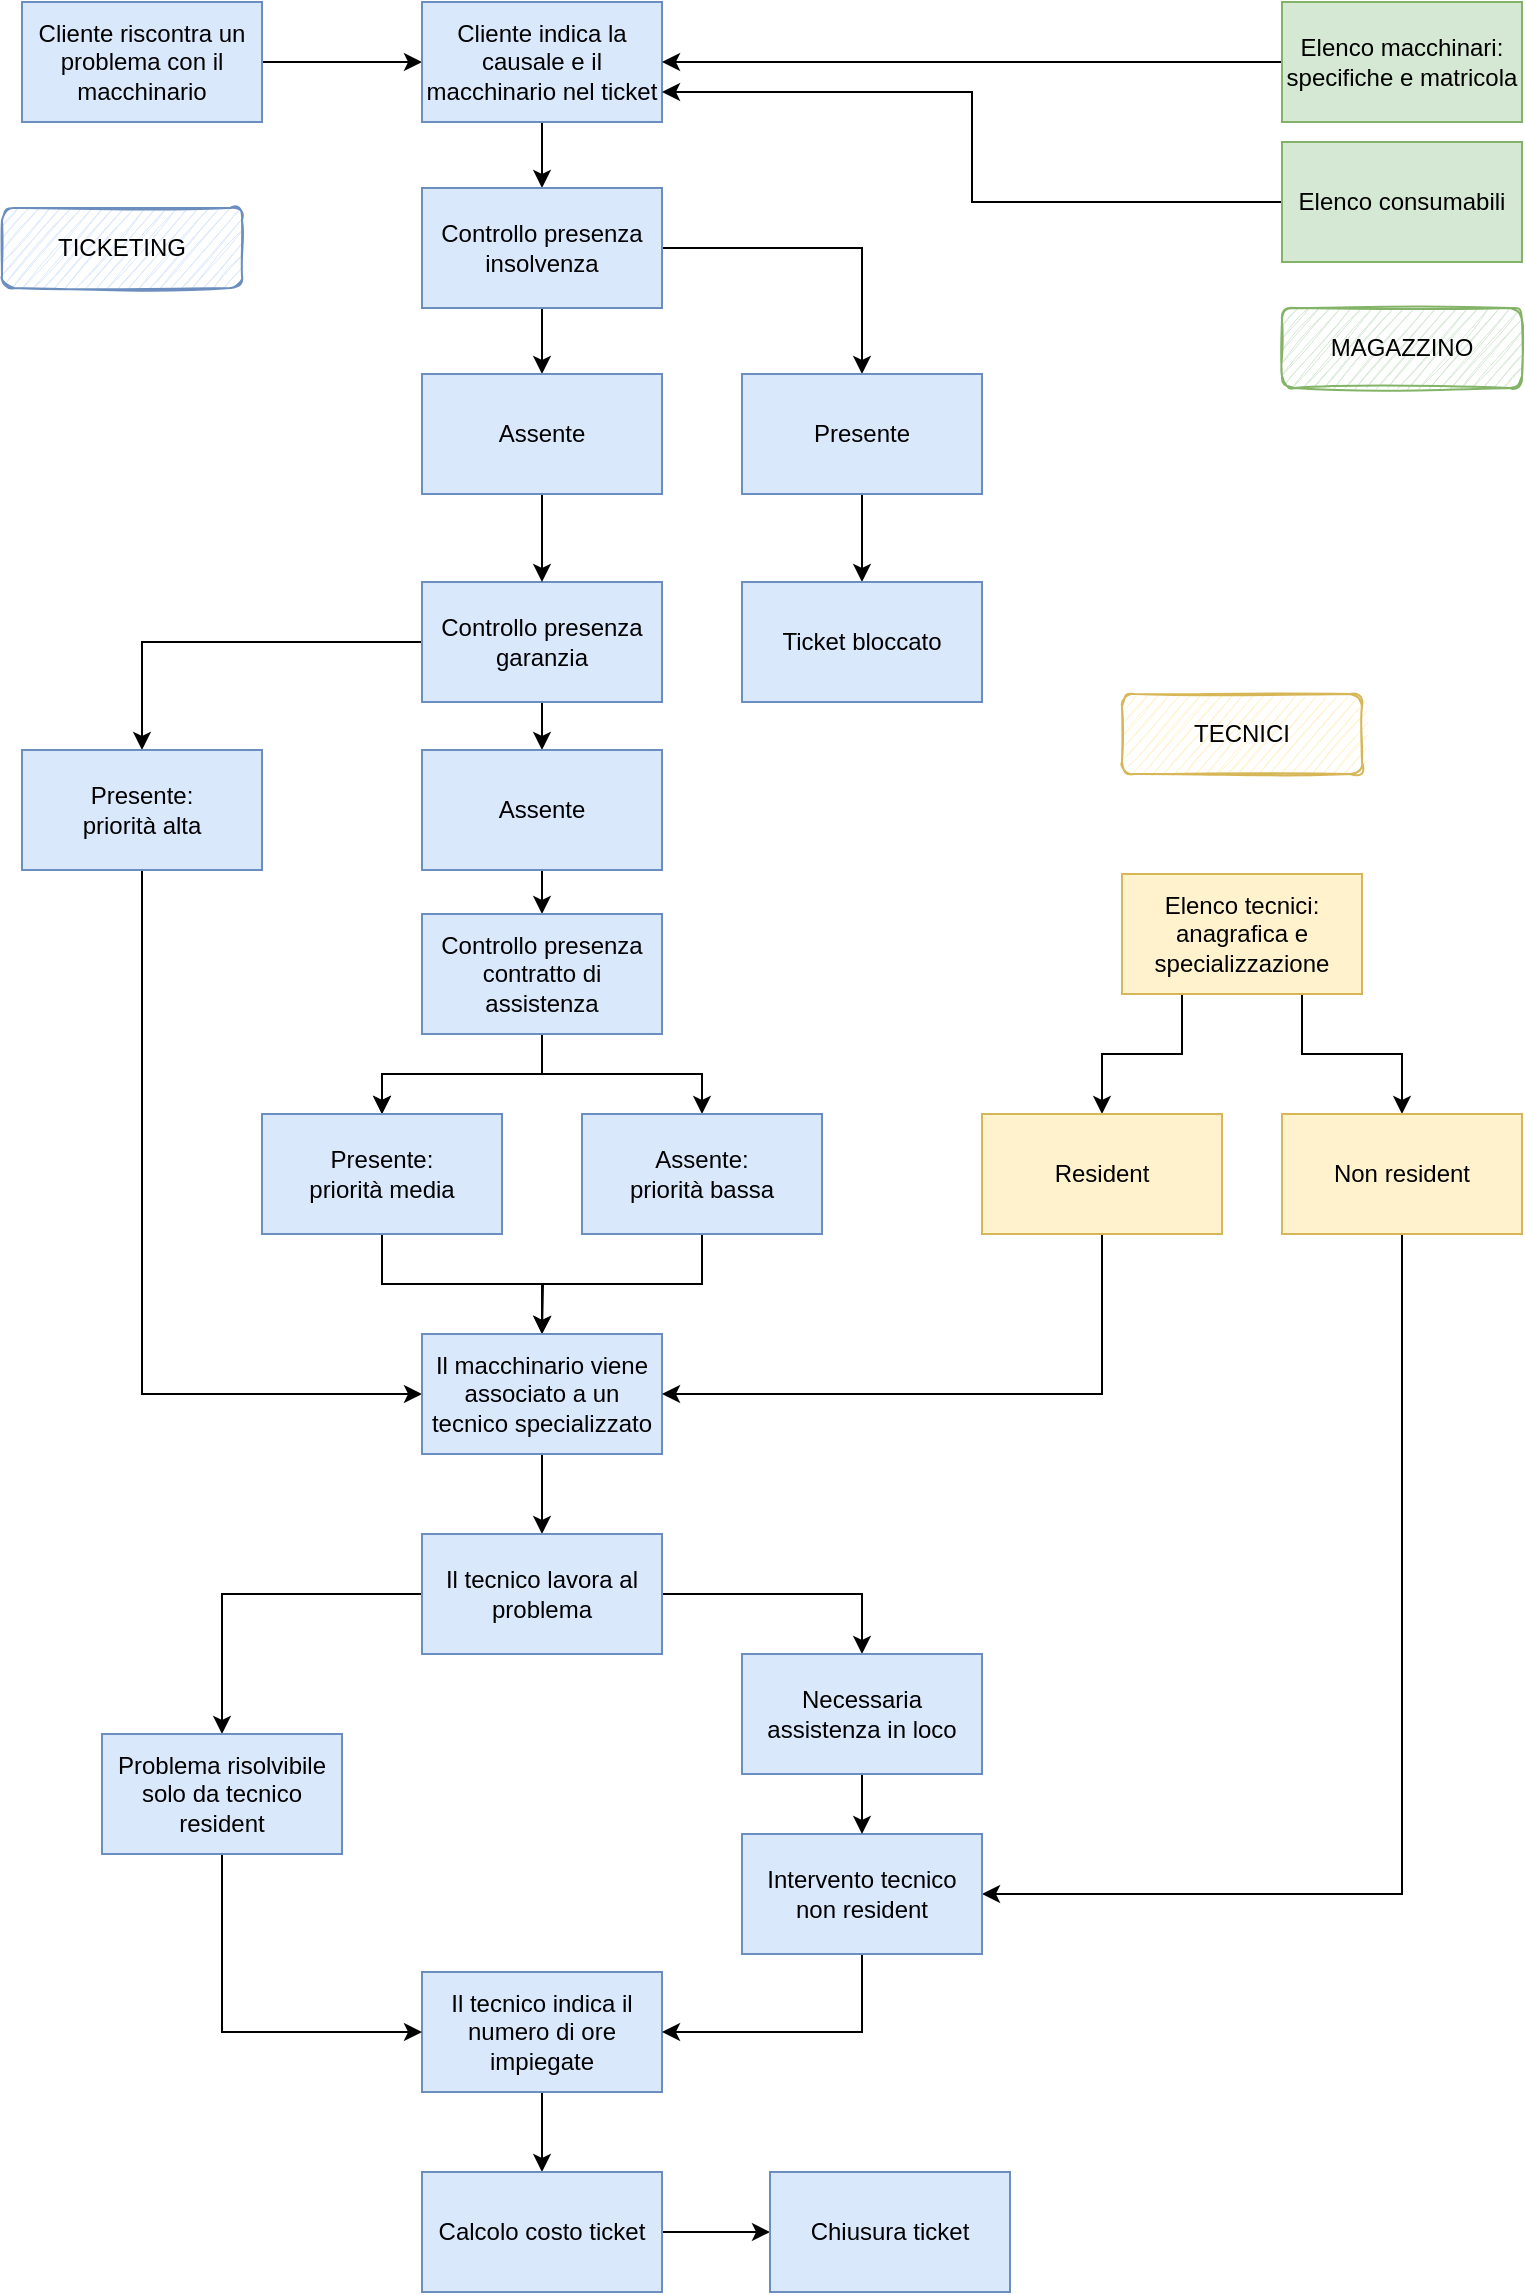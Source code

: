 <mxfile version="20.2.3" type="device"><diagram id="AF3BLjOtAkD1vv2ubx13" name="Pagina-1"><mxGraphModel dx="1038" dy="641" grid="1" gridSize="10" guides="1" tooltips="1" connect="1" arrows="1" fold="1" page="1" pageScale="1" pageWidth="827" pageHeight="1169" math="0" shadow="0"><root><mxCell id="0"/><mxCell id="1" parent="0"/><mxCell id="ovY78pWGqtdHMweWwHDV-5" style="edgeStyle=orthogonalEdgeStyle;rounded=0;orthogonalLoop=1;jettySize=auto;html=1;exitX=1;exitY=0.5;exitDx=0;exitDy=0;" parent="1" source="OqXhbh5A5tVkyaR427zE-2" target="OqXhbh5A5tVkyaR427zE-5" edge="1"><mxGeometry relative="1" as="geometry"/></mxCell><mxCell id="OqXhbh5A5tVkyaR427zE-2" value="Cliente riscontra un problema con il macchinario" style="rounded=0;whiteSpace=wrap;html=1;fillColor=#dae8fc;strokeColor=#6c8ebf;" parent="1" vertex="1"><mxGeometry x="40" y="14" width="120" height="60" as="geometry"/></mxCell><mxCell id="ovY78pWGqtdHMweWwHDV-19" style="edgeStyle=orthogonalEdgeStyle;rounded=0;orthogonalLoop=1;jettySize=auto;html=1;exitX=0.5;exitY=1;exitDx=0;exitDy=0;entryX=0.5;entryY=0;entryDx=0;entryDy=0;" parent="1" source="OqXhbh5A5tVkyaR427zE-5" target="ovY78pWGqtdHMweWwHDV-3" edge="1"><mxGeometry relative="1" as="geometry"/></mxCell><mxCell id="OqXhbh5A5tVkyaR427zE-5" value="Cliente indica la causale e il macchinario nel ticket" style="rounded=0;whiteSpace=wrap;html=1;fillColor=#dae8fc;strokeColor=#6c8ebf;" parent="1" vertex="1"><mxGeometry x="240" y="14" width="120" height="60" as="geometry"/></mxCell><mxCell id="OqXhbh5A5tVkyaR427zE-17" style="edgeStyle=orthogonalEdgeStyle;rounded=0;orthogonalLoop=1;jettySize=auto;html=1;entryX=0.5;entryY=0;entryDx=0;entryDy=0;" parent="1" source="OqXhbh5A5tVkyaR427zE-13" target="OqXhbh5A5tVkyaR427zE-15" edge="1"><mxGeometry relative="1" as="geometry"/></mxCell><mxCell id="OqXhbh5A5tVkyaR427zE-18" value="" style="edgeStyle=orthogonalEdgeStyle;rounded=0;orthogonalLoop=1;jettySize=auto;html=1;" parent="1" source="OqXhbh5A5tVkyaR427zE-13" target="OqXhbh5A5tVkyaR427zE-16" edge="1"><mxGeometry relative="1" as="geometry"/></mxCell><mxCell id="OqXhbh5A5tVkyaR427zE-13" value="Controllo presenza garanzia" style="rounded=0;whiteSpace=wrap;html=1;fillColor=#dae8fc;strokeColor=#6c8ebf;" parent="1" vertex="1"><mxGeometry x="240" y="304" width="120" height="60" as="geometry"/></mxCell><mxCell id="ovY78pWGqtdHMweWwHDV-14" style="edgeStyle=orthogonalEdgeStyle;rounded=0;orthogonalLoop=1;jettySize=auto;html=1;exitX=0.5;exitY=1;exitDx=0;exitDy=0;entryX=0;entryY=0.5;entryDx=0;entryDy=0;" parent="1" source="OqXhbh5A5tVkyaR427zE-15" target="OqXhbh5A5tVkyaR427zE-45" edge="1"><mxGeometry relative="1" as="geometry"/></mxCell><mxCell id="OqXhbh5A5tVkyaR427zE-15" value="Presente: &lt;br&gt;priorità alta" style="rounded=0;whiteSpace=wrap;html=1;fillColor=#dae8fc;strokeColor=#6c8ebf;" parent="1" vertex="1"><mxGeometry x="40" y="388" width="120" height="60" as="geometry"/></mxCell><mxCell id="OqXhbh5A5tVkyaR427zE-32" value="" style="edgeStyle=orthogonalEdgeStyle;rounded=0;orthogonalLoop=1;jettySize=auto;html=1;" parent="1" source="OqXhbh5A5tVkyaR427zE-16" target="OqXhbh5A5tVkyaR427zE-19" edge="1"><mxGeometry relative="1" as="geometry"/></mxCell><mxCell id="OqXhbh5A5tVkyaR427zE-16" value="Assente" style="rounded=0;whiteSpace=wrap;html=1;fillColor=#dae8fc;strokeColor=#6c8ebf;" parent="1" vertex="1"><mxGeometry x="240" y="388" width="120" height="60" as="geometry"/></mxCell><mxCell id="OqXhbh5A5tVkyaR427zE-33" value="" style="edgeStyle=orthogonalEdgeStyle;rounded=0;orthogonalLoop=1;jettySize=auto;html=1;" parent="1" source="OqXhbh5A5tVkyaR427zE-19" target="OqXhbh5A5tVkyaR427zE-31" edge="1"><mxGeometry relative="1" as="geometry"/></mxCell><mxCell id="OqXhbh5A5tVkyaR427zE-34" value="" style="edgeStyle=orthogonalEdgeStyle;rounded=0;orthogonalLoop=1;jettySize=auto;html=1;" parent="1" source="OqXhbh5A5tVkyaR427zE-19" target="OqXhbh5A5tVkyaR427zE-31" edge="1"><mxGeometry relative="1" as="geometry"/></mxCell><mxCell id="OqXhbh5A5tVkyaR427zE-35" style="edgeStyle=orthogonalEdgeStyle;rounded=0;orthogonalLoop=1;jettySize=auto;html=1;exitX=0.5;exitY=1;exitDx=0;exitDy=0;entryX=0.5;entryY=0;entryDx=0;entryDy=0;" parent="1" source="OqXhbh5A5tVkyaR427zE-19" target="OqXhbh5A5tVkyaR427zE-29" edge="1"><mxGeometry relative="1" as="geometry"/></mxCell><mxCell id="OqXhbh5A5tVkyaR427zE-19" value="Controllo presenza contratto di assistenza" style="rounded=0;whiteSpace=wrap;html=1;fillColor=#dae8fc;strokeColor=#6c8ebf;" parent="1" vertex="1"><mxGeometry x="240" y="470" width="120" height="60" as="geometry"/></mxCell><mxCell id="ovY78pWGqtdHMweWwHDV-13" style="edgeStyle=orthogonalEdgeStyle;rounded=0;orthogonalLoop=1;jettySize=auto;html=1;exitX=0.5;exitY=1;exitDx=0;exitDy=0;" parent="1" source="OqXhbh5A5tVkyaR427zE-29" edge="1"><mxGeometry relative="1" as="geometry"><mxPoint x="300" y="680" as="targetPoint"/></mxGeometry></mxCell><mxCell id="OqXhbh5A5tVkyaR427zE-29" value="Assente:&lt;br&gt;priorità bassa" style="rounded=0;whiteSpace=wrap;html=1;fillColor=#dae8fc;strokeColor=#6c8ebf;" parent="1" vertex="1"><mxGeometry x="320" y="570" width="120" height="60" as="geometry"/></mxCell><mxCell id="ovY78pWGqtdHMweWwHDV-12" style="edgeStyle=orthogonalEdgeStyle;rounded=0;orthogonalLoop=1;jettySize=auto;html=1;exitX=0.5;exitY=1;exitDx=0;exitDy=0;entryX=0.5;entryY=0;entryDx=0;entryDy=0;" parent="1" source="OqXhbh5A5tVkyaR427zE-31" target="OqXhbh5A5tVkyaR427zE-45" edge="1"><mxGeometry relative="1" as="geometry"/></mxCell><mxCell id="OqXhbh5A5tVkyaR427zE-31" value="Presente: &lt;br&gt;priorità media" style="rounded=0;whiteSpace=wrap;html=1;fillColor=#dae8fc;strokeColor=#6c8ebf;" parent="1" vertex="1"><mxGeometry x="160" y="570" width="120" height="60" as="geometry"/></mxCell><mxCell id="OqXhbh5A5tVkyaR427zE-60" style="edgeStyle=orthogonalEdgeStyle;rounded=0;orthogonalLoop=1;jettySize=auto;html=1;exitX=0.25;exitY=1;exitDx=0;exitDy=0;entryX=0.5;entryY=0;entryDx=0;entryDy=0;" parent="1" source="OqXhbh5A5tVkyaR427zE-39" target="OqXhbh5A5tVkyaR427zE-58" edge="1"><mxGeometry relative="1" as="geometry"/></mxCell><mxCell id="OqXhbh5A5tVkyaR427zE-61" style="edgeStyle=orthogonalEdgeStyle;rounded=0;orthogonalLoop=1;jettySize=auto;html=1;exitX=0.75;exitY=1;exitDx=0;exitDy=0;entryX=0.5;entryY=0;entryDx=0;entryDy=0;" parent="1" source="OqXhbh5A5tVkyaR427zE-39" target="OqXhbh5A5tVkyaR427zE-59" edge="1"><mxGeometry relative="1" as="geometry"/></mxCell><mxCell id="OqXhbh5A5tVkyaR427zE-39" value="Elenco tecnici:&lt;br&gt;anagrafica e specializzazione" style="rounded=0;whiteSpace=wrap;html=1;fillColor=#fff2cc;strokeColor=#d6b656;" parent="1" vertex="1"><mxGeometry x="590" y="450" width="120" height="60" as="geometry"/></mxCell><mxCell id="ovY78pWGqtdHMweWwHDV-6" style="edgeStyle=orthogonalEdgeStyle;rounded=0;orthogonalLoop=1;jettySize=auto;html=1;exitX=0;exitY=0.5;exitDx=0;exitDy=0;entryX=1;entryY=0.5;entryDx=0;entryDy=0;" parent="1" source="OqXhbh5A5tVkyaR427zE-40" target="OqXhbh5A5tVkyaR427zE-5" edge="1"><mxGeometry relative="1" as="geometry"/></mxCell><mxCell id="OqXhbh5A5tVkyaR427zE-40" value="Elenco macchinari:&lt;br&gt;specifiche e matricola" style="rounded=0;whiteSpace=wrap;html=1;fillColor=#d5e8d4;strokeColor=#82b366;" parent="1" vertex="1"><mxGeometry x="670" y="14" width="120" height="60" as="geometry"/></mxCell><mxCell id="OqXhbh5A5tVkyaR427zE-51" style="edgeStyle=orthogonalEdgeStyle;rounded=0;orthogonalLoop=1;jettySize=auto;html=1;exitX=0.5;exitY=1;exitDx=0;exitDy=0;entryX=0.5;entryY=0;entryDx=0;entryDy=0;" parent="1" source="OqXhbh5A5tVkyaR427zE-45" target="OqXhbh5A5tVkyaR427zE-50" edge="1"><mxGeometry relative="1" as="geometry"/></mxCell><mxCell id="OqXhbh5A5tVkyaR427zE-45" value="Il macchinario viene associato a un tecnico specializzato" style="rounded=0;whiteSpace=wrap;html=1;fillColor=#dae8fc;strokeColor=#6c8ebf;" parent="1" vertex="1"><mxGeometry x="240" y="680" width="120" height="60" as="geometry"/></mxCell><mxCell id="WZ_mDuvVv30MzjcRAtEH-2" style="edgeStyle=orthogonalEdgeStyle;rounded=0;orthogonalLoop=1;jettySize=auto;html=1;exitX=1;exitY=0.5;exitDx=0;exitDy=0;entryX=0.5;entryY=0;entryDx=0;entryDy=0;" edge="1" parent="1" source="OqXhbh5A5tVkyaR427zE-50" target="WZ_mDuvVv30MzjcRAtEH-1"><mxGeometry relative="1" as="geometry"/></mxCell><mxCell id="WZ_mDuvVv30MzjcRAtEH-8" style="edgeStyle=orthogonalEdgeStyle;rounded=0;orthogonalLoop=1;jettySize=auto;html=1;exitX=0;exitY=0.5;exitDx=0;exitDy=0;entryX=0.5;entryY=0;entryDx=0;entryDy=0;" edge="1" parent="1" source="OqXhbh5A5tVkyaR427zE-50" target="WZ_mDuvVv30MzjcRAtEH-7"><mxGeometry relative="1" as="geometry"/></mxCell><mxCell id="OqXhbh5A5tVkyaR427zE-50" value="Il tecnico lavora al problema" style="rounded=0;whiteSpace=wrap;html=1;fillColor=#dae8fc;strokeColor=#6c8ebf;" parent="1" vertex="1"><mxGeometry x="240" y="780" width="120" height="60" as="geometry"/></mxCell><mxCell id="OqXhbh5A5tVkyaR427zE-63" style="edgeStyle=orthogonalEdgeStyle;rounded=0;orthogonalLoop=1;jettySize=auto;html=1;exitX=0.5;exitY=1;exitDx=0;exitDy=0;entryX=1;entryY=0.5;entryDx=0;entryDy=0;" parent="1" source="OqXhbh5A5tVkyaR427zE-58" target="OqXhbh5A5tVkyaR427zE-45" edge="1"><mxGeometry relative="1" as="geometry"/></mxCell><mxCell id="OqXhbh5A5tVkyaR427zE-58" value="Resident" style="rounded=0;whiteSpace=wrap;html=1;fillColor=#fff2cc;strokeColor=#d6b656;" parent="1" vertex="1"><mxGeometry x="520" y="570" width="120" height="60" as="geometry"/></mxCell><mxCell id="WZ_mDuvVv30MzjcRAtEH-6" style="edgeStyle=orthogonalEdgeStyle;rounded=0;orthogonalLoop=1;jettySize=auto;html=1;exitX=0.5;exitY=1;exitDx=0;exitDy=0;entryX=1;entryY=0.5;entryDx=0;entryDy=0;" edge="1" parent="1" source="OqXhbh5A5tVkyaR427zE-59" target="OqXhbh5A5tVkyaR427zE-81"><mxGeometry relative="1" as="geometry"/></mxCell><mxCell id="OqXhbh5A5tVkyaR427zE-59" value="Non resident" style="rounded=0;whiteSpace=wrap;html=1;fillColor=#fff2cc;strokeColor=#d6b656;" parent="1" vertex="1"><mxGeometry x="670" y="570" width="120" height="60" as="geometry"/></mxCell><mxCell id="OqXhbh5A5tVkyaR427zE-69" value="" style="edgeStyle=orthogonalEdgeStyle;rounded=0;orthogonalLoop=1;jettySize=auto;html=1;" parent="1" source="OqXhbh5A5tVkyaR427zE-66" target="OqXhbh5A5tVkyaR427zE-68" edge="1"><mxGeometry relative="1" as="geometry"/></mxCell><mxCell id="OqXhbh5A5tVkyaR427zE-66" value="Il tecnico indica il numero di ore impiegate" style="rounded=0;whiteSpace=wrap;html=1;fillColor=#dae8fc;strokeColor=#6c8ebf;" parent="1" vertex="1"><mxGeometry x="240" y="999" width="120" height="60" as="geometry"/></mxCell><mxCell id="ovY78pWGqtdHMweWwHDV-21" value="" style="edgeStyle=orthogonalEdgeStyle;rounded=0;orthogonalLoop=1;jettySize=auto;html=1;" parent="1" source="OqXhbh5A5tVkyaR427zE-68" target="ovY78pWGqtdHMweWwHDV-20" edge="1"><mxGeometry relative="1" as="geometry"/></mxCell><mxCell id="OqXhbh5A5tVkyaR427zE-68" value="Calcolo costo ticket" style="rounded=0;whiteSpace=wrap;html=1;fillColor=#dae8fc;strokeColor=#6c8ebf;" parent="1" vertex="1"><mxGeometry x="240" y="1099" width="120" height="60" as="geometry"/></mxCell><mxCell id="WZ_mDuvVv30MzjcRAtEH-5" style="edgeStyle=orthogonalEdgeStyle;rounded=0;orthogonalLoop=1;jettySize=auto;html=1;exitX=0.5;exitY=1;exitDx=0;exitDy=0;entryX=1;entryY=0.5;entryDx=0;entryDy=0;" edge="1" parent="1" source="OqXhbh5A5tVkyaR427zE-81" target="OqXhbh5A5tVkyaR427zE-66"><mxGeometry relative="1" as="geometry"/></mxCell><mxCell id="OqXhbh5A5tVkyaR427zE-81" value="Intervento tecnico non resident" style="rounded=0;whiteSpace=wrap;html=1;fillColor=#dae8fc;strokeColor=#6c8ebf;" parent="1" vertex="1"><mxGeometry x="400" y="930" width="120" height="60" as="geometry"/></mxCell><mxCell id="OqXhbh5A5tVkyaR427zE-88" value="MAGAZZINO" style="rounded=1;whiteSpace=wrap;html=1;fillColor=#d5e8d4;strokeColor=#82b366;shadow=0;glass=0;sketch=1;" parent="1" vertex="1"><mxGeometry x="670" y="167" width="120" height="40" as="geometry"/></mxCell><mxCell id="OqXhbh5A5tVkyaR427zE-89" value="TICKETING" style="rounded=1;whiteSpace=wrap;html=1;fillColor=#dae8fc;strokeColor=#6c8ebf;shadow=0;glass=0;sketch=1;" parent="1" vertex="1"><mxGeometry x="30" y="117" width="120" height="40" as="geometry"/></mxCell><mxCell id="OqXhbh5A5tVkyaR427zE-90" value="TECNICI" style="rounded=1;whiteSpace=wrap;html=1;fillColor=#fff2cc;strokeColor=#d6b656;shadow=0;glass=0;sketch=1;" parent="1" vertex="1"><mxGeometry x="590" y="360" width="120" height="40" as="geometry"/></mxCell><mxCell id="ovY78pWGqtdHMweWwHDV-8" style="edgeStyle=orthogonalEdgeStyle;rounded=0;orthogonalLoop=1;jettySize=auto;html=1;exitX=0;exitY=0.5;exitDx=0;exitDy=0;entryX=1;entryY=0.75;entryDx=0;entryDy=0;" parent="1" source="ovY78pWGqtdHMweWwHDV-1" target="OqXhbh5A5tVkyaR427zE-5" edge="1"><mxGeometry relative="1" as="geometry"/></mxCell><mxCell id="ovY78pWGqtdHMweWwHDV-1" value="Elenco consumabili" style="rounded=0;whiteSpace=wrap;html=1;fillColor=#d5e8d4;strokeColor=#82b366;" parent="1" vertex="1"><mxGeometry x="670" y="84" width="120" height="60" as="geometry"/></mxCell><mxCell id="ovY78pWGqtdHMweWwHDV-15" style="edgeStyle=orthogonalEdgeStyle;rounded=0;orthogonalLoop=1;jettySize=auto;html=1;exitX=1;exitY=0.5;exitDx=0;exitDy=0;entryX=0.5;entryY=0;entryDx=0;entryDy=0;" parent="1" source="ovY78pWGqtdHMweWwHDV-3" target="ovY78pWGqtdHMweWwHDV-9" edge="1"><mxGeometry relative="1" as="geometry"/></mxCell><mxCell id="ovY78pWGqtdHMweWwHDV-16" style="edgeStyle=orthogonalEdgeStyle;rounded=0;orthogonalLoop=1;jettySize=auto;html=1;exitX=0.5;exitY=1;exitDx=0;exitDy=0;" parent="1" source="ovY78pWGqtdHMweWwHDV-3" target="ovY78pWGqtdHMweWwHDV-10" edge="1"><mxGeometry relative="1" as="geometry"/></mxCell><mxCell id="ovY78pWGqtdHMweWwHDV-3" value="Controllo presenza insolvenza" style="rounded=0;whiteSpace=wrap;html=1;fillColor=#dae8fc;strokeColor=#6c8ebf;" parent="1" vertex="1"><mxGeometry x="240" y="107" width="120" height="60" as="geometry"/></mxCell><mxCell id="ovY78pWGqtdHMweWwHDV-18" style="edgeStyle=orthogonalEdgeStyle;rounded=0;orthogonalLoop=1;jettySize=auto;html=1;exitX=0.5;exitY=1;exitDx=0;exitDy=0;entryX=0.5;entryY=0;entryDx=0;entryDy=0;" parent="1" source="ovY78pWGqtdHMweWwHDV-9" target="ovY78pWGqtdHMweWwHDV-11" edge="1"><mxGeometry relative="1" as="geometry"/></mxCell><mxCell id="ovY78pWGqtdHMweWwHDV-9" value="Presente" style="rounded=0;whiteSpace=wrap;html=1;fillColor=#dae8fc;strokeColor=#6c8ebf;" parent="1" vertex="1"><mxGeometry x="400" y="200" width="120" height="60" as="geometry"/></mxCell><mxCell id="ovY78pWGqtdHMweWwHDV-17" style="edgeStyle=orthogonalEdgeStyle;rounded=0;orthogonalLoop=1;jettySize=auto;html=1;exitX=0.5;exitY=1;exitDx=0;exitDy=0;entryX=0.5;entryY=0;entryDx=0;entryDy=0;" parent="1" source="ovY78pWGqtdHMweWwHDV-10" target="OqXhbh5A5tVkyaR427zE-13" edge="1"><mxGeometry relative="1" as="geometry"/></mxCell><mxCell id="ovY78pWGqtdHMweWwHDV-10" value="Assente" style="rounded=0;whiteSpace=wrap;html=1;fillColor=#dae8fc;strokeColor=#6c8ebf;" parent="1" vertex="1"><mxGeometry x="240" y="200" width="120" height="60" as="geometry"/></mxCell><mxCell id="ovY78pWGqtdHMweWwHDV-11" value="Ticket bloccato" style="rounded=0;whiteSpace=wrap;html=1;fillColor=#dae8fc;strokeColor=#6c8ebf;" parent="1" vertex="1"><mxGeometry x="400" y="304" width="120" height="60" as="geometry"/></mxCell><mxCell id="ovY78pWGqtdHMweWwHDV-20" value="Chiusura ticket" style="rounded=0;whiteSpace=wrap;html=1;fillColor=#dae8fc;strokeColor=#6c8ebf;" parent="1" vertex="1"><mxGeometry x="414" y="1099" width="120" height="60" as="geometry"/></mxCell><mxCell id="WZ_mDuvVv30MzjcRAtEH-3" value="" style="edgeStyle=orthogonalEdgeStyle;rounded=0;orthogonalLoop=1;jettySize=auto;html=1;" edge="1" parent="1" source="WZ_mDuvVv30MzjcRAtEH-1" target="OqXhbh5A5tVkyaR427zE-81"><mxGeometry relative="1" as="geometry"/></mxCell><mxCell id="WZ_mDuvVv30MzjcRAtEH-1" value="Necessaria assistenza in loco" style="rounded=0;whiteSpace=wrap;html=1;fillColor=#dae8fc;strokeColor=#6c8ebf;" vertex="1" parent="1"><mxGeometry x="400" y="840" width="120" height="60" as="geometry"/></mxCell><mxCell id="WZ_mDuvVv30MzjcRAtEH-9" style="edgeStyle=orthogonalEdgeStyle;rounded=0;orthogonalLoop=1;jettySize=auto;html=1;exitX=0.5;exitY=1;exitDx=0;exitDy=0;entryX=0;entryY=0.5;entryDx=0;entryDy=0;" edge="1" parent="1" source="WZ_mDuvVv30MzjcRAtEH-7" target="OqXhbh5A5tVkyaR427zE-66"><mxGeometry relative="1" as="geometry"/></mxCell><mxCell id="WZ_mDuvVv30MzjcRAtEH-7" value="Problema risolvibile solo da tecnico resident" style="rounded=0;whiteSpace=wrap;html=1;fillColor=#dae8fc;strokeColor=#6c8ebf;" vertex="1" parent="1"><mxGeometry x="80" y="880" width="120" height="60" as="geometry"/></mxCell></root></mxGraphModel></diagram></mxfile>